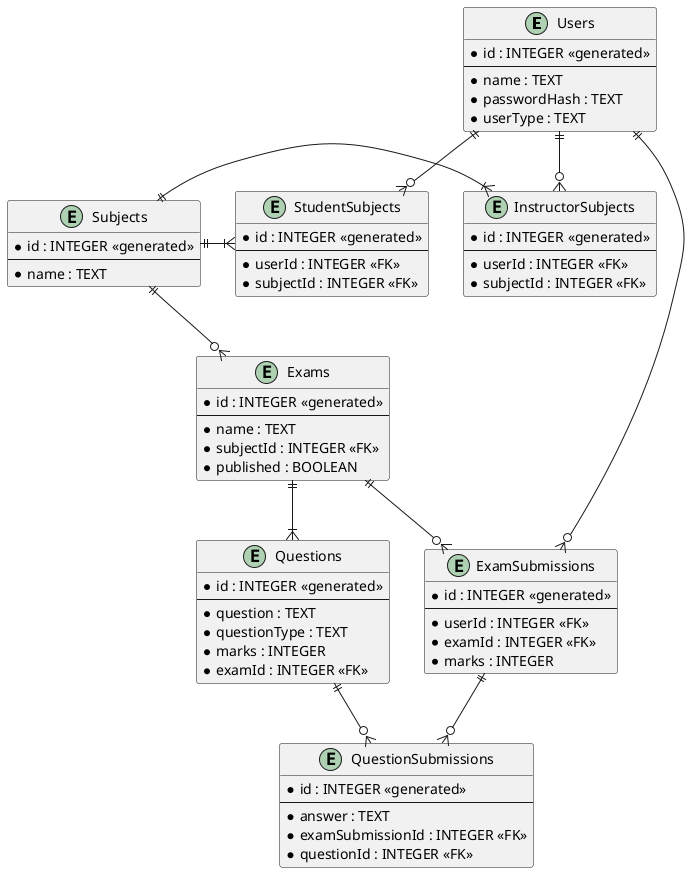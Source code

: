 @startuml ER Diagram

entity Users {
    * id : INTEGER <<generated>>
    --
    * name : TEXT
    * passwordHash : TEXT
    * userType : TEXT
}

entity Subjects {
    * id : INTEGER <<generated>>
    --
    * name : TEXT
}

entity Exams {
    * id : INTEGER <<generated>>
    --
    * name : TEXT
    * subjectId : INTEGER <<FK>>
    * published : BOOLEAN
}

entity Questions {
    * id : INTEGER <<generated>>
    --
    * question : TEXT
    * questionType : TEXT
    * marks : INTEGER
    * examId : INTEGER <<FK>>
}

entity ExamSubmissions {
    * id : INTEGER <<generated>>
    --
    * userId : INTEGER <<FK>>
    * examId : INTEGER <<FK>>
    * marks : INTEGER
}

entity QuestionSubmissions {
    * id : INTEGER <<generated>>
    --
    * answer : TEXT
    * examSubmissionId : INTEGER <<FK>>
    * questionId : INTEGER <<FK>>
}

entity InstructorSubjects {
    * id : INTEGER <<generated>>
    --
    * userId : INTEGER <<FK>>
    * subjectId : INTEGER <<FK>>
}

entity StudentSubjects {
    * id : INTEGER <<generated>>
    --
    * userId : INTEGER <<FK>>
    * subjectId : INTEGER <<FK>>
}

Subjects ||--o{ Exams
Exams ||--|{ Questions
Users ||--o{ ExamSubmissions
Exams ||--o{ ExamSubmissions
ExamSubmissions ||--o{ QuestionSubmissions
Questions ||--o{ QuestionSubmissions

Users ||--o{ InstructorSubjects
Users ||--o{ StudentSubjects

Subjects ||-|{ InstructorSubjects
Subjects ||-|{ StudentSubjects

@enduml
